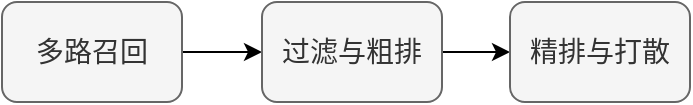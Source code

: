 <mxfile version="28.0.7">
  <diagram name="第 1 页" id="rFx3F-lc2jaEvYG61oTg">
    <mxGraphModel dx="705" dy="403" grid="0" gridSize="10" guides="1" tooltips="1" connect="1" arrows="1" fold="1" page="0" pageScale="1" pageWidth="827" pageHeight="1169" math="0" shadow="0">
      <root>
        <mxCell id="0" />
        <mxCell id="1" parent="0" />
        <mxCell id="RHykBHSFywp3q6SZzhQj-3" value="" style="edgeStyle=orthogonalEdgeStyle;rounded=0;orthogonalLoop=1;jettySize=auto;html=1;" edge="1" parent="1" source="RHykBHSFywp3q6SZzhQj-1" target="RHykBHSFywp3q6SZzhQj-2">
          <mxGeometry relative="1" as="geometry" />
        </mxCell>
        <mxCell id="RHykBHSFywp3q6SZzhQj-1" value="多路召回" style="rounded=1;whiteSpace=wrap;html=1;fontSize=14;fillColor=#f5f5f5;fontColor=#333333;strokeColor=#666666;" vertex="1" parent="1">
          <mxGeometry x="160" y="340" width="90" height="50" as="geometry" />
        </mxCell>
        <mxCell id="RHykBHSFywp3q6SZzhQj-5" value="" style="edgeStyle=orthogonalEdgeStyle;rounded=0;orthogonalLoop=1;jettySize=auto;html=1;" edge="1" parent="1" source="RHykBHSFywp3q6SZzhQj-2" target="RHykBHSFywp3q6SZzhQj-4">
          <mxGeometry relative="1" as="geometry" />
        </mxCell>
        <mxCell id="RHykBHSFywp3q6SZzhQj-2" value="过滤与粗排" style="rounded=1;whiteSpace=wrap;html=1;fontSize=14;fillColor=#f5f5f5;fontColor=#333333;strokeColor=#666666;" vertex="1" parent="1">
          <mxGeometry x="290" y="340" width="90" height="50" as="geometry" />
        </mxCell>
        <mxCell id="RHykBHSFywp3q6SZzhQj-4" value="精排与打散" style="rounded=1;whiteSpace=wrap;html=1;fontSize=14;fillColor=#f5f5f5;fontColor=#333333;strokeColor=#666666;" vertex="1" parent="1">
          <mxGeometry x="414" y="340" width="90" height="50" as="geometry" />
        </mxCell>
      </root>
    </mxGraphModel>
  </diagram>
</mxfile>
